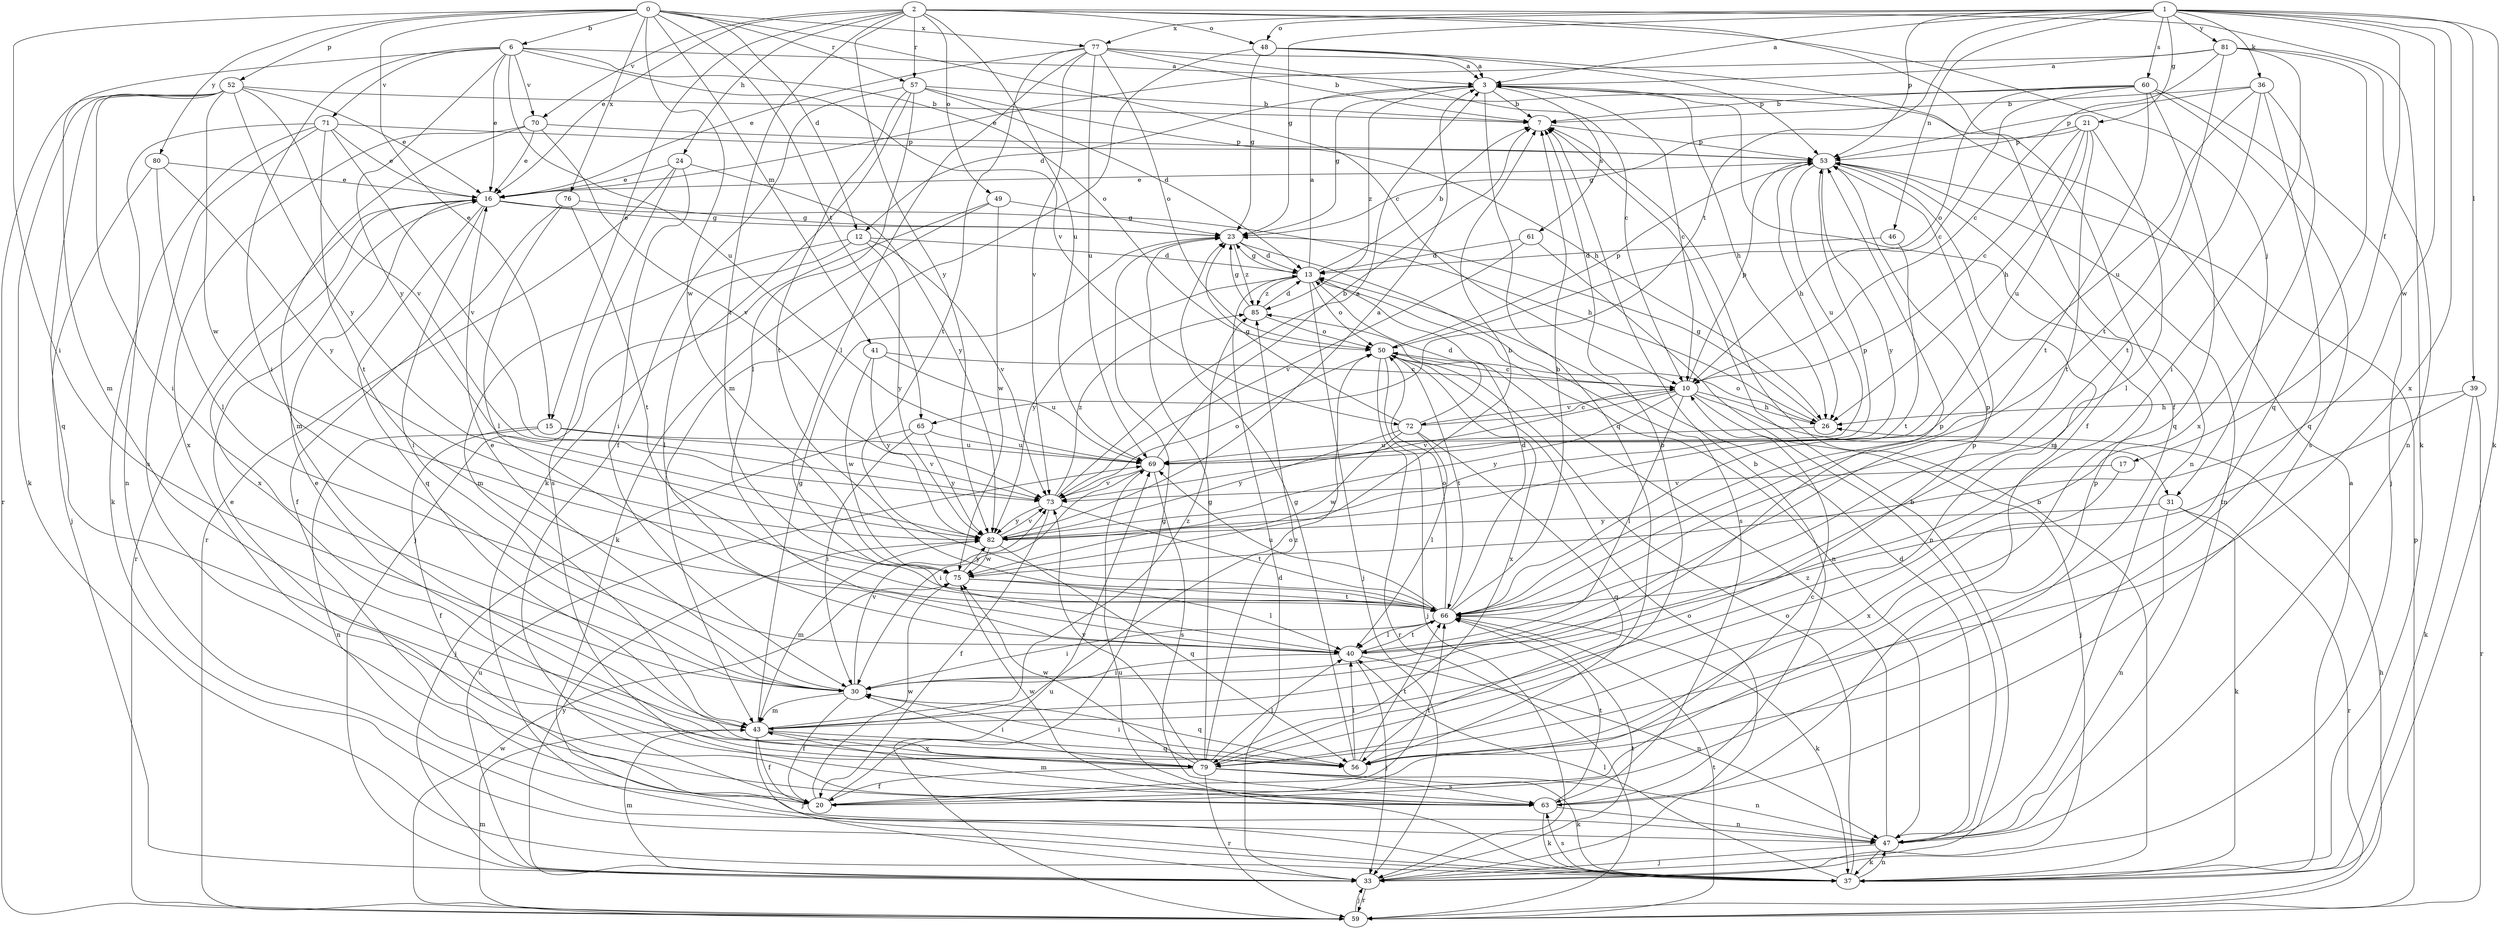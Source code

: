 strict digraph  {
0;
1;
2;
3;
6;
7;
10;
12;
13;
15;
16;
17;
20;
21;
23;
24;
26;
30;
31;
33;
36;
37;
39;
40;
41;
43;
46;
47;
48;
49;
50;
52;
53;
56;
57;
59;
60;
61;
63;
65;
66;
69;
70;
71;
72;
73;
75;
76;
77;
79;
80;
81;
82;
85;
0 -> 6  [label=b];
0 -> 10  [label=c];
0 -> 12  [label=d];
0 -> 15  [label=e];
0 -> 30  [label=i];
0 -> 41  [label=m];
0 -> 52  [label=p];
0 -> 57  [label=r];
0 -> 65  [label=t];
0 -> 75  [label=w];
0 -> 76  [label=x];
0 -> 77  [label=x];
0 -> 80  [label=y];
1 -> 3  [label=a];
1 -> 17  [label=f];
1 -> 21  [label=g];
1 -> 23  [label=g];
1 -> 36  [label=k];
1 -> 37  [label=k];
1 -> 39  [label=l];
1 -> 46  [label=n];
1 -> 48  [label=o];
1 -> 53  [label=p];
1 -> 60  [label=s];
1 -> 65  [label=t];
1 -> 75  [label=w];
1 -> 77  [label=x];
1 -> 79  [label=x];
1 -> 81  [label=y];
2 -> 15  [label=e];
2 -> 16  [label=e];
2 -> 20  [label=f];
2 -> 24  [label=h];
2 -> 31  [label=j];
2 -> 37  [label=k];
2 -> 48  [label=o];
2 -> 49  [label=o];
2 -> 57  [label=r];
2 -> 66  [label=t];
2 -> 69  [label=u];
2 -> 70  [label=v];
2 -> 82  [label=y];
3 -> 7  [label=b];
3 -> 10  [label=c];
3 -> 12  [label=d];
3 -> 26  [label=h];
3 -> 47  [label=n];
3 -> 56  [label=q];
3 -> 61  [label=s];
3 -> 85  [label=z];
6 -> 3  [label=a];
6 -> 16  [label=e];
6 -> 30  [label=i];
6 -> 43  [label=m];
6 -> 50  [label=o];
6 -> 69  [label=u];
6 -> 70  [label=v];
6 -> 71  [label=v];
6 -> 72  [label=v];
6 -> 82  [label=y];
7 -> 53  [label=p];
10 -> 26  [label=h];
10 -> 31  [label=j];
10 -> 33  [label=j];
10 -> 40  [label=l];
10 -> 53  [label=p];
10 -> 72  [label=v];
10 -> 73  [label=v];
10 -> 82  [label=y];
12 -> 13  [label=d];
12 -> 40  [label=l];
12 -> 43  [label=m];
12 -> 73  [label=v];
12 -> 82  [label=y];
13 -> 3  [label=a];
13 -> 7  [label=b];
13 -> 23  [label=g];
13 -> 33  [label=j];
13 -> 47  [label=n];
13 -> 50  [label=o];
13 -> 82  [label=y];
13 -> 85  [label=z];
15 -> 20  [label=f];
15 -> 47  [label=n];
15 -> 69  [label=u];
15 -> 73  [label=v];
16 -> 23  [label=g];
16 -> 26  [label=h];
16 -> 30  [label=i];
16 -> 56  [label=q];
16 -> 59  [label=r];
16 -> 79  [label=x];
17 -> 73  [label=v];
17 -> 79  [label=x];
20 -> 10  [label=c];
20 -> 23  [label=g];
20 -> 66  [label=t];
20 -> 75  [label=w];
21 -> 10  [label=c];
21 -> 23  [label=g];
21 -> 26  [label=h];
21 -> 40  [label=l];
21 -> 53  [label=p];
21 -> 66  [label=t];
21 -> 69  [label=u];
23 -> 13  [label=d];
23 -> 63  [label=s];
23 -> 85  [label=z];
24 -> 16  [label=e];
24 -> 30  [label=i];
24 -> 59  [label=r];
24 -> 63  [label=s];
24 -> 82  [label=y];
26 -> 23  [label=g];
26 -> 50  [label=o];
26 -> 69  [label=u];
30 -> 16  [label=e];
30 -> 20  [label=f];
30 -> 43  [label=m];
30 -> 53  [label=p];
30 -> 56  [label=q];
30 -> 73  [label=v];
31 -> 37  [label=k];
31 -> 47  [label=n];
31 -> 59  [label=r];
31 -> 82  [label=y];
33 -> 7  [label=b];
33 -> 13  [label=d];
33 -> 43  [label=m];
33 -> 50  [label=o];
33 -> 59  [label=r];
33 -> 66  [label=t];
33 -> 69  [label=u];
33 -> 82  [label=y];
36 -> 7  [label=b];
36 -> 53  [label=p];
36 -> 56  [label=q];
36 -> 66  [label=t];
36 -> 69  [label=u];
36 -> 79  [label=x];
37 -> 3  [label=a];
37 -> 7  [label=b];
37 -> 40  [label=l];
37 -> 47  [label=n];
37 -> 50  [label=o];
37 -> 63  [label=s];
37 -> 69  [label=u];
39 -> 26  [label=h];
39 -> 37  [label=k];
39 -> 59  [label=r];
39 -> 66  [label=t];
40 -> 30  [label=i];
40 -> 33  [label=j];
40 -> 47  [label=n];
40 -> 53  [label=p];
40 -> 66  [label=t];
41 -> 10  [label=c];
41 -> 69  [label=u];
41 -> 75  [label=w];
41 -> 82  [label=y];
43 -> 20  [label=f];
43 -> 23  [label=g];
43 -> 33  [label=j];
43 -> 50  [label=o];
43 -> 53  [label=p];
43 -> 56  [label=q];
43 -> 79  [label=x];
43 -> 85  [label=z];
46 -> 13  [label=d];
46 -> 66  [label=t];
47 -> 13  [label=d];
47 -> 33  [label=j];
47 -> 37  [label=k];
47 -> 85  [label=z];
48 -> 3  [label=a];
48 -> 20  [label=f];
48 -> 23  [label=g];
48 -> 43  [label=m];
48 -> 53  [label=p];
49 -> 23  [label=g];
49 -> 33  [label=j];
49 -> 37  [label=k];
49 -> 75  [label=w];
50 -> 10  [label=c];
50 -> 33  [label=j];
50 -> 53  [label=p];
50 -> 59  [label=r];
50 -> 66  [label=t];
50 -> 79  [label=x];
52 -> 7  [label=b];
52 -> 16  [label=e];
52 -> 30  [label=i];
52 -> 37  [label=k];
52 -> 56  [label=q];
52 -> 59  [label=r];
52 -> 73  [label=v];
52 -> 75  [label=w];
52 -> 82  [label=y];
53 -> 16  [label=e];
53 -> 26  [label=h];
53 -> 43  [label=m];
53 -> 47  [label=n];
53 -> 69  [label=u];
53 -> 82  [label=y];
56 -> 23  [label=g];
56 -> 30  [label=i];
56 -> 40  [label=l];
56 -> 66  [label=t];
57 -> 7  [label=b];
57 -> 13  [label=d];
57 -> 20  [label=f];
57 -> 26  [label=h];
57 -> 37  [label=k];
57 -> 40  [label=l];
57 -> 66  [label=t];
59 -> 26  [label=h];
59 -> 33  [label=j];
59 -> 43  [label=m];
59 -> 53  [label=p];
59 -> 66  [label=t];
59 -> 69  [label=u];
59 -> 75  [label=w];
60 -> 7  [label=b];
60 -> 10  [label=c];
60 -> 23  [label=g];
60 -> 33  [label=j];
60 -> 50  [label=o];
60 -> 56  [label=q];
60 -> 63  [label=s];
60 -> 66  [label=t];
61 -> 13  [label=d];
61 -> 47  [label=n];
61 -> 73  [label=v];
63 -> 7  [label=b];
63 -> 16  [label=e];
63 -> 37  [label=k];
63 -> 43  [label=m];
63 -> 47  [label=n];
63 -> 53  [label=p];
63 -> 66  [label=t];
63 -> 75  [label=w];
65 -> 30  [label=i];
65 -> 33  [label=j];
65 -> 69  [label=u];
65 -> 82  [label=y];
66 -> 7  [label=b];
66 -> 13  [label=d];
66 -> 30  [label=i];
66 -> 37  [label=k];
66 -> 40  [label=l];
66 -> 50  [label=o];
66 -> 69  [label=u];
69 -> 7  [label=b];
69 -> 30  [label=i];
69 -> 63  [label=s];
69 -> 73  [label=v];
70 -> 16  [label=e];
70 -> 43  [label=m];
70 -> 53  [label=p];
70 -> 73  [label=v];
70 -> 79  [label=x];
71 -> 16  [label=e];
71 -> 37  [label=k];
71 -> 47  [label=n];
71 -> 53  [label=p];
71 -> 63  [label=s];
71 -> 66  [label=t];
71 -> 73  [label=v];
72 -> 10  [label=c];
72 -> 13  [label=d];
72 -> 23  [label=g];
72 -> 40  [label=l];
72 -> 56  [label=q];
72 -> 75  [label=w];
72 -> 82  [label=y];
73 -> 3  [label=a];
73 -> 20  [label=f];
73 -> 50  [label=o];
73 -> 66  [label=t];
73 -> 82  [label=y];
73 -> 85  [label=z];
75 -> 7  [label=b];
75 -> 40  [label=l];
75 -> 66  [label=t];
75 -> 82  [label=y];
76 -> 20  [label=f];
76 -> 23  [label=g];
76 -> 40  [label=l];
76 -> 66  [label=t];
77 -> 3  [label=a];
77 -> 7  [label=b];
77 -> 10  [label=c];
77 -> 16  [label=e];
77 -> 40  [label=l];
77 -> 50  [label=o];
77 -> 66  [label=t];
77 -> 69  [label=u];
77 -> 73  [label=v];
79 -> 7  [label=b];
79 -> 16  [label=e];
79 -> 20  [label=f];
79 -> 23  [label=g];
79 -> 30  [label=i];
79 -> 37  [label=k];
79 -> 40  [label=l];
79 -> 47  [label=n];
79 -> 59  [label=r];
79 -> 63  [label=s];
79 -> 73  [label=v];
79 -> 75  [label=w];
79 -> 85  [label=z];
80 -> 16  [label=e];
80 -> 33  [label=j];
80 -> 40  [label=l];
80 -> 82  [label=y];
81 -> 3  [label=a];
81 -> 10  [label=c];
81 -> 16  [label=e];
81 -> 30  [label=i];
81 -> 47  [label=n];
81 -> 56  [label=q];
81 -> 66  [label=t];
82 -> 3  [label=a];
82 -> 43  [label=m];
82 -> 53  [label=p];
82 -> 56  [label=q];
82 -> 73  [label=v];
82 -> 75  [label=w];
85 -> 13  [label=d];
85 -> 23  [label=g];
85 -> 50  [label=o];
}
